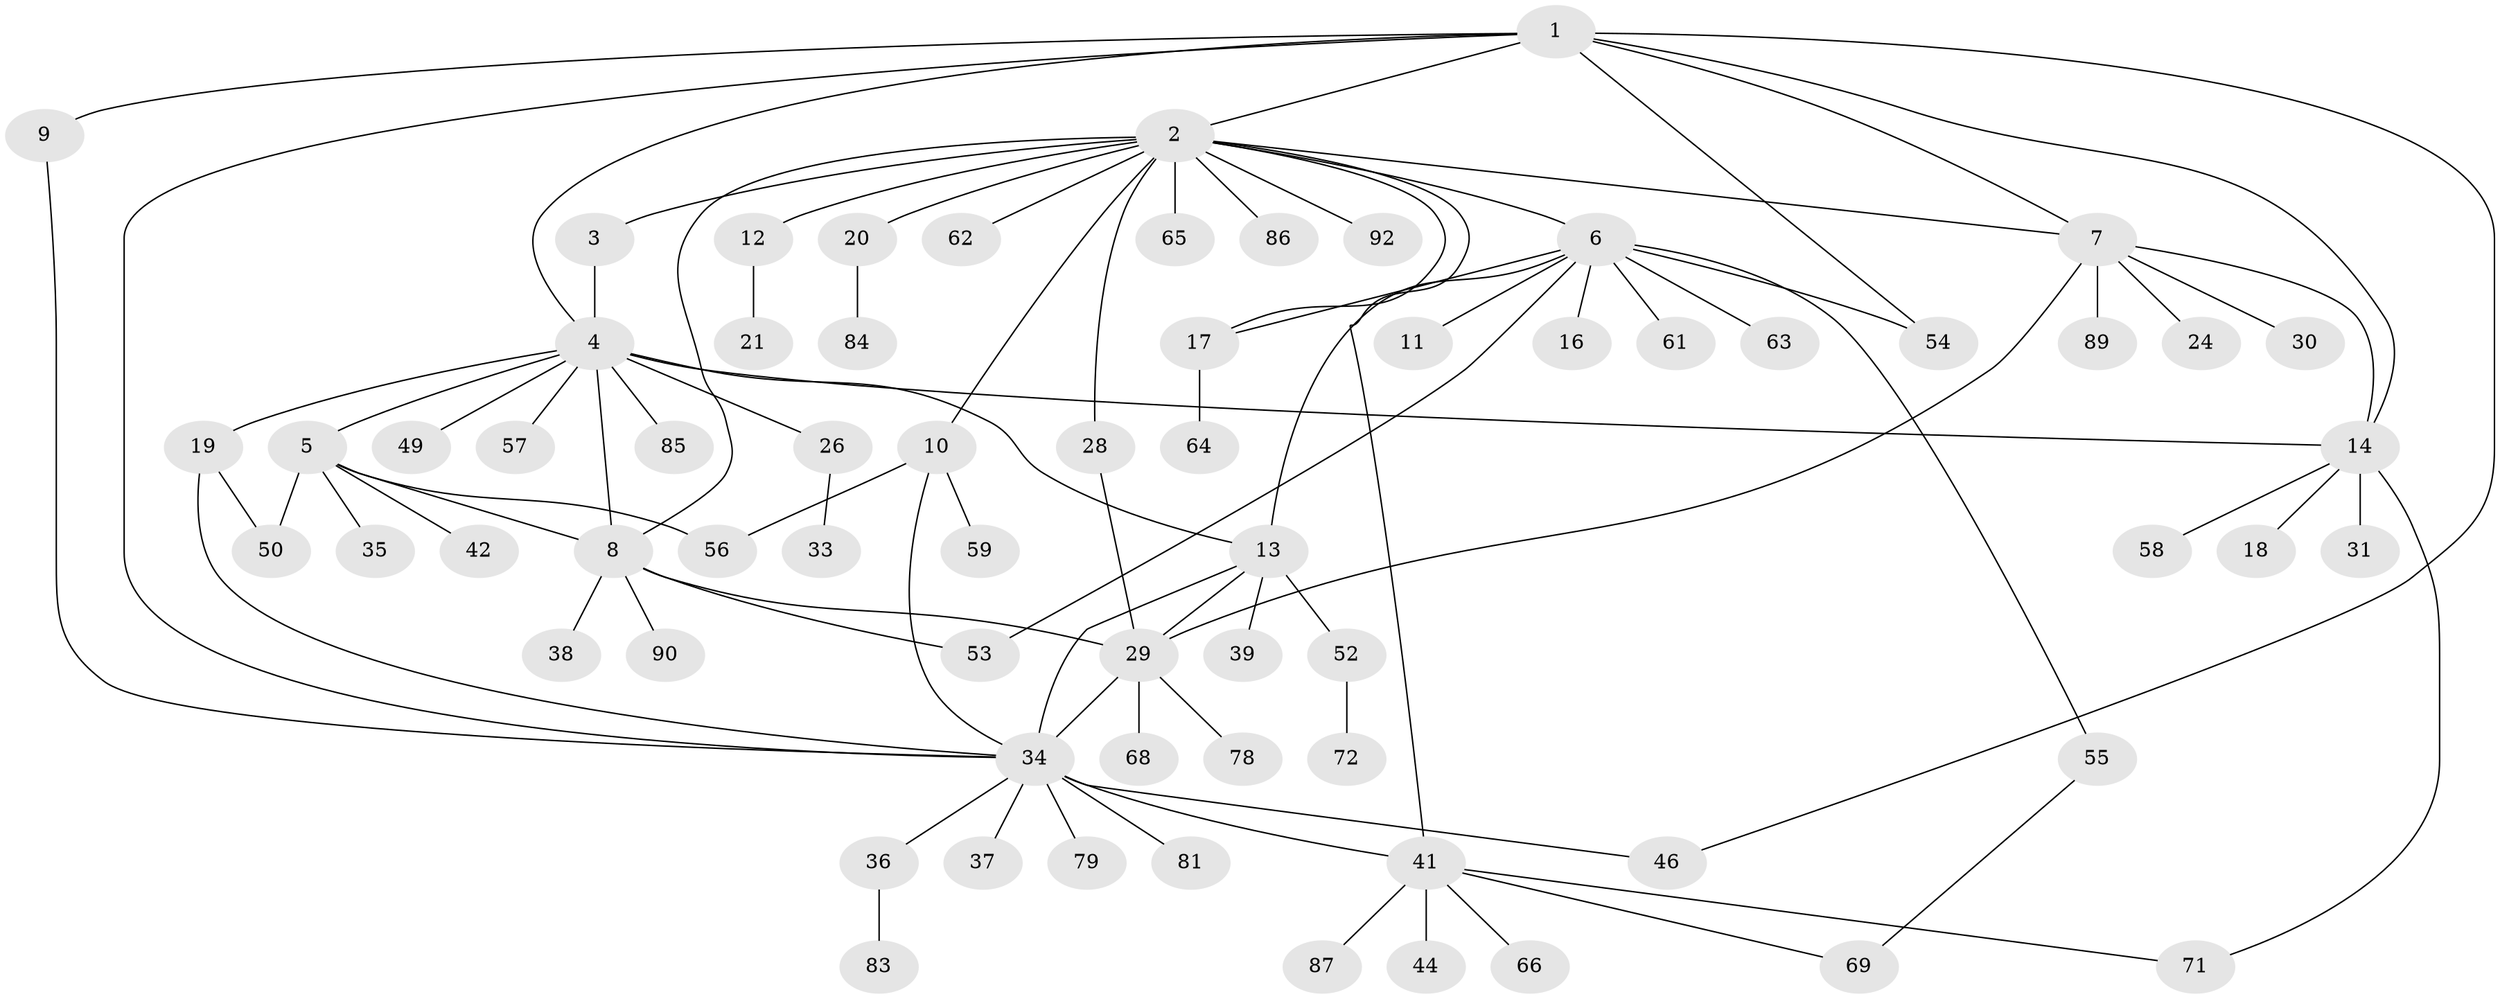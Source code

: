 // Generated by graph-tools (version 1.1) at 2025/51/02/27/25 19:51:59]
// undirected, 68 vertices, 91 edges
graph export_dot {
graph [start="1"]
  node [color=gray90,style=filled];
  1 [super="+76"];
  2 [super="+27"];
  3 [super="+15"];
  4 [super="+70"];
  5 [super="+25"];
  6 [super="+23"];
  7 [super="+60"];
  8 [super="+93"];
  9 [super="+75"];
  10 [super="+22"];
  11;
  12 [super="+32"];
  13 [super="+82"];
  14 [super="+43"];
  16;
  17 [super="+88"];
  18;
  19 [super="+47"];
  20;
  21;
  24;
  26 [super="+73"];
  28 [super="+48"];
  29 [super="+40"];
  30;
  31;
  33;
  34 [super="+51"];
  35;
  36;
  37;
  38;
  39;
  41 [super="+45"];
  42;
  44;
  46;
  49;
  50;
  52;
  53 [super="+67"];
  54;
  55;
  56 [super="+80"];
  57;
  58;
  59;
  61;
  62 [super="+74"];
  63;
  64;
  65;
  66;
  68;
  69 [super="+77"];
  71;
  72;
  78;
  79;
  81;
  83;
  84;
  85;
  86;
  87 [super="+91"];
  89;
  90;
  92;
  1 -- 2;
  1 -- 7;
  1 -- 9;
  1 -- 14;
  1 -- 34;
  1 -- 46;
  1 -- 54;
  1 -- 4;
  2 -- 3;
  2 -- 6;
  2 -- 8;
  2 -- 10;
  2 -- 12;
  2 -- 17;
  2 -- 20;
  2 -- 28;
  2 -- 41;
  2 -- 62;
  2 -- 86;
  2 -- 92;
  2 -- 65;
  2 -- 7;
  3 -- 4;
  4 -- 5;
  4 -- 19;
  4 -- 26;
  4 -- 49;
  4 -- 57;
  4 -- 85;
  4 -- 8;
  4 -- 13;
  4 -- 14;
  5 -- 8;
  5 -- 35;
  5 -- 42;
  5 -- 50;
  5 -- 56;
  6 -- 11;
  6 -- 13;
  6 -- 16;
  6 -- 17 [weight=2];
  6 -- 53;
  6 -- 54;
  6 -- 55;
  6 -- 61;
  6 -- 63;
  7 -- 24;
  7 -- 30;
  7 -- 89;
  7 -- 29;
  7 -- 14;
  8 -- 38;
  8 -- 53;
  8 -- 90;
  8 -- 29;
  9 -- 34;
  10 -- 34;
  10 -- 56;
  10 -- 59;
  12 -- 21;
  13 -- 29 [weight=2];
  13 -- 34;
  13 -- 39;
  13 -- 52;
  14 -- 18;
  14 -- 31;
  14 -- 71;
  14 -- 58;
  17 -- 64;
  19 -- 50;
  19 -- 34;
  20 -- 84;
  26 -- 33;
  28 -- 29;
  29 -- 78;
  29 -- 34;
  29 -- 68;
  34 -- 36;
  34 -- 37;
  34 -- 41 [weight=2];
  34 -- 79;
  34 -- 81;
  34 -- 46;
  36 -- 83;
  41 -- 44;
  41 -- 66;
  41 -- 71;
  41 -- 87;
  41 -- 69;
  52 -- 72;
  55 -- 69;
}
